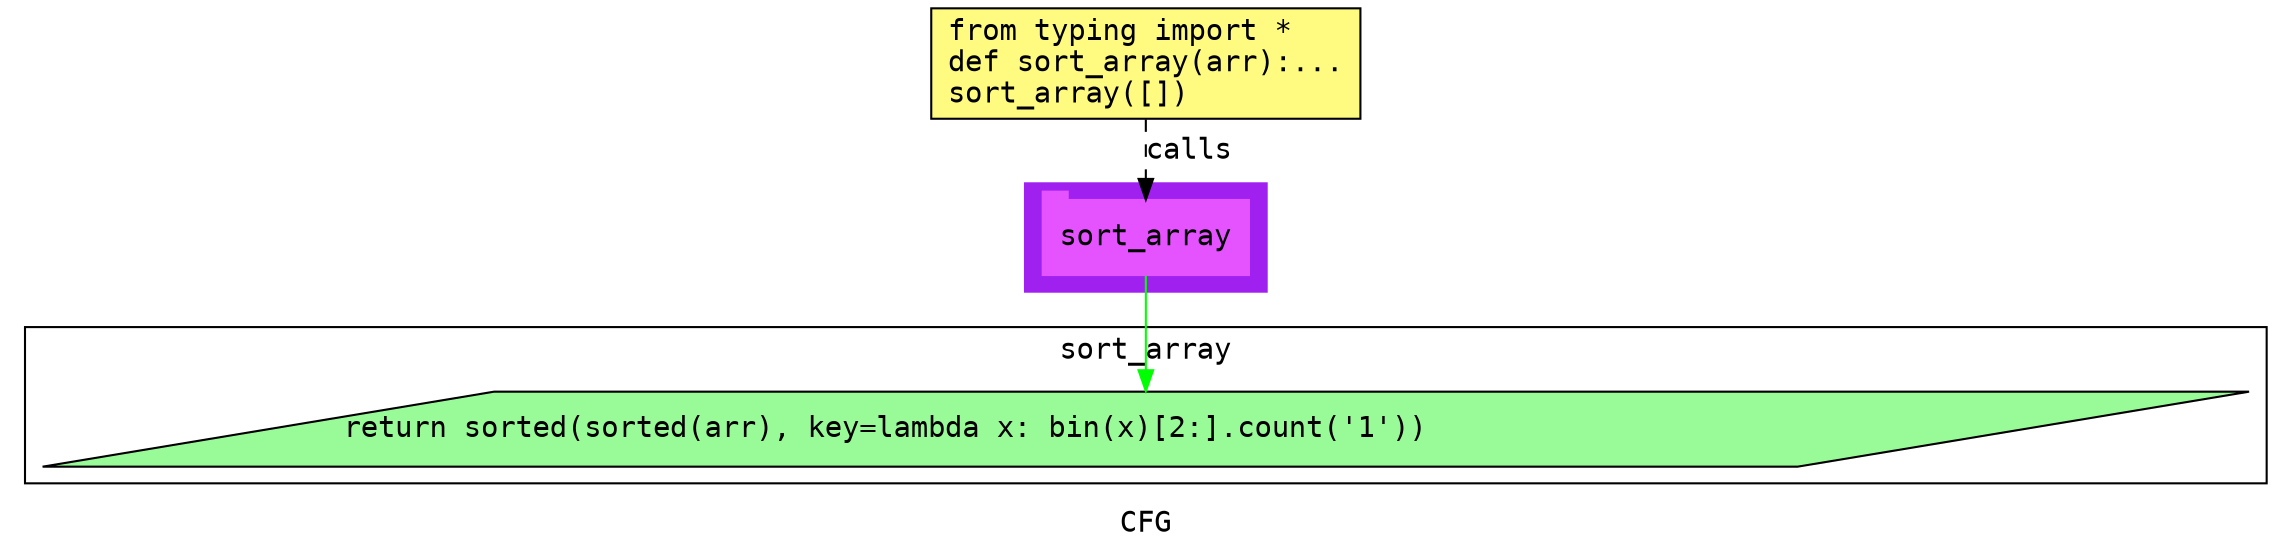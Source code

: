 digraph cluster248CFG {
	graph [bb="0,0,1054,259",
		compound=True,
		fontname="DejaVu Sans Mono",
		label=CFG,
		lheight=0.21,
		lp="527,11.5",
		lwidth=0.35,
		pack=False,
		rankdir=TB,
		ranksep=0.02
	];
	node [fontname="DejaVu Sans Mono",
		label="\N"
	];
	edge [fontname="DejaVu Sans Mono"];
	subgraph cluster_1 {
		graph [bb="469,123,585,175",
			color=purple,
			compound=true,
			fontname="DejaVu Sans Mono",
			label="",
			rankdir=TB,
			ranksep=0.02,
			shape=tab,
			style=filled
		];
		node [fontname="DejaVu Sans Mono"];
		edge [fontname="DejaVu Sans Mono"];
		6	[color="#E552FF",
			height=0.5,
			label=sort_array,
			linenum="[7]",
			pos="527,149",
			shape=tab,
			style=filled,
			width=1.375];
	}
	subgraph cluster2sort_array {
		graph [bb="8,31,1046,106",
			compound=True,
			fontname="DejaVu Sans Mono",
			label=sort_array,
			lheight=0.21,
			lp="527,94.5",
			lwidth=1.15,
			pack=False,
			rankdir=TB,
			ranksep=0.02
		];
		node [fontname="DejaVu Sans Mono"];
		edge [fontname="DejaVu Sans Mono"];
		3	[fillcolor="#98fb98",
			height=0.5,
			label="return sorted(sorted(arr), key=lambda x: bin(x)[2:].count('1'))\l",
			linenum="[5]",
			pos="527,57",
			shape=parallelogram,
			style="filled,solid",
			width=14.188];
	}
	1	[fillcolor="#FFFB81",
		height=0.73611,
		label="from typing import *\ldef sort_array(arr):...\lsort_array([])\l",
		linenum="[1]",
		pos="527,232.5",
		shape=rectangle,
		style="filled,solid",
		width=2.8611];
	1 -> 6	[label=calls,
		lp="548,190.5",
		pos="e,527,167.13 527,205.71 527,196.66 527,186.47 527,177.3",
		style=dashed];
	6 -> 3	[color=green,
		pos="e,527,75.3 527,130.65 527,117.82 527,100.11 527,85.381"];
}
